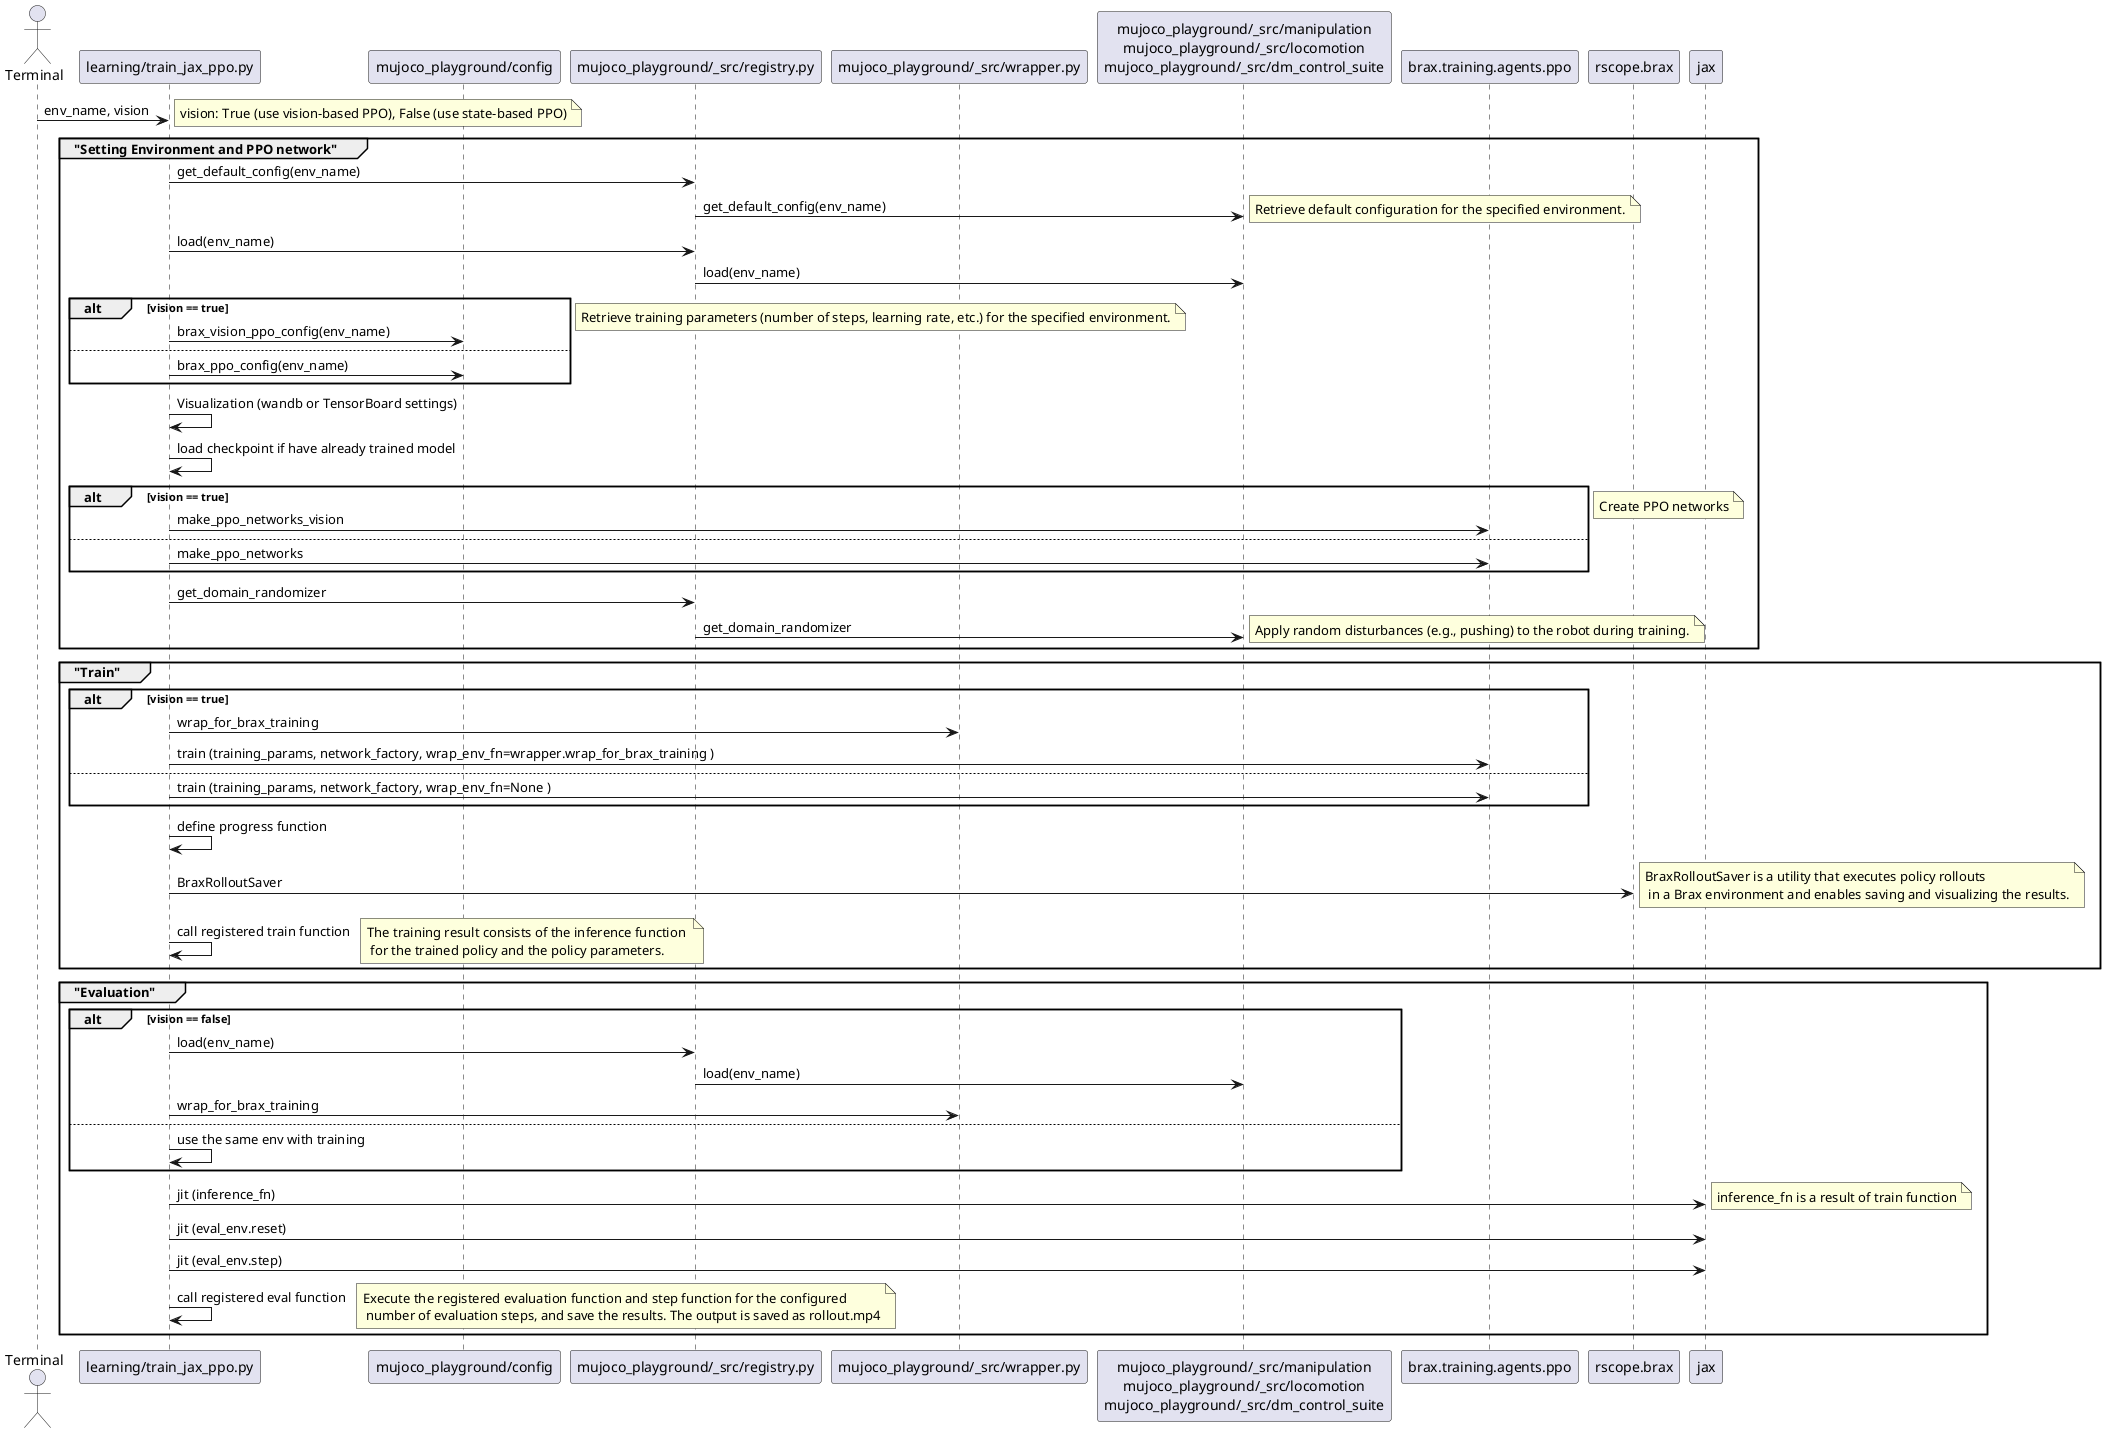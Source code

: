 @startuml

actor Terminal
participant "learning/train_jax_ppo.py" as application
participant "mujoco_playground/config" as config
participant "mujoco_playground/_src/registry.py" as registry
participant "mujoco_playground/_src/wrapper.py" as wrapper
participant "mujoco_playground/_src/manipulation\nmujoco_playground/_src/locomotion\nmujoco_playground/_src/dm_control_suite" as env
participant "brax.training.agents.ppo" as ppo
participant "rscope.brax" as rscope_utils
participant "jax" as jax


Terminal -> application : env_name, vision
note right: vision: True (use vision-based PPO), False (use state-based PPO)

box "Setting Environment and PPO network"
group "Setting Environment and PPO network"
    ' 指定する環境名に対してデフォルトの設定を取得
    application -> registry : get_default_config(env_name)
    registry -> env : get_default_config(env_name)
    note right: Retrieve default configuration for the specified environment.
    
    ' 指定する環境名に対して環境をロードする。
    application -> registry : load(env_name)
    registry -> env : load(env_name)

    ' 設定取得
    alt vision == true
        application -> config : brax_vision_ppo_config(env_name)
    else
        application -> config : brax_ppo_config(env_name)
    end

    note right: Retrieve training parameters (number of steps, learning rate, etc.) for the specified environment.

    ' Visualizationの設定
    application -> application: Visualization (wandb or TensorBoard settings)

    ' 既存モデルがある場合はロードする。
    application -> application : load checkpoint if have already trained model

    alt vision == true
        application -> ppo : make_ppo_networks_vision
    else
        application -> ppo : make_ppo_networks
    end
    note right: Create PPO networks

    ' Domain randomizationの取得
    application -> registry : get_domain_randomizer
    registry -> env : get_domain_randomizer
    note right: Apply random disturbances (e.g., pushing) to the robot during training.

end group

box "Train"
group "Train"
    ' 学習実行関数を登録
    alt vision == true
        application -> wrapper : wrap_for_brax_training
        application -> ppo: train (training_params, network_factory, wrap_env_fn=wrapper.wrap_for_brax_training )
    else
        application -> ppo: train (training_params, network_factory, wrap_env_fn=None )
    end

    ' 学習進捗を表示する関数の登録
    application -> application : define progress function

    ' 学習結果RollOutの設定
    application -> rscope_utils: BraxRolloutSaver
    note right: BraxRolloutSaver is a utility that executes policy rollouts \n in a Brax environment and enables saving and visualizing the results.

    ' 学習実行
    application -> application: call registered train function
    note right: The training result consists of the inference function \n for the trained policy and the policy parameters.

end group

box "Evaluation"
group "Evaluation"
    ' 評価環境をロードする
    alt vision == false
        application -> registry : load(env_name)
        registry -> env : load(env_name)
        application -> wrapper : wrap_for_brax_training
    else
        application -> application: use the same env with training
    end

    ' 評価関数登録
    application -> jax : jit (inference_fn)
    note right: inference_fn is a result of train function

    ' 評価環境リセット
    application -> jax : jit (eval_env.reset)

    ' 評価環境のStep関数登録
    application -> jax : jit (eval_env.step)

    ' 評価実行
    application -> application: call registered eval function
    note right:Execute the registered evaluation function and step function for the configured \n number of evaluation steps, and save the results. The output is saved as rollout.mp4
end group

@enduml